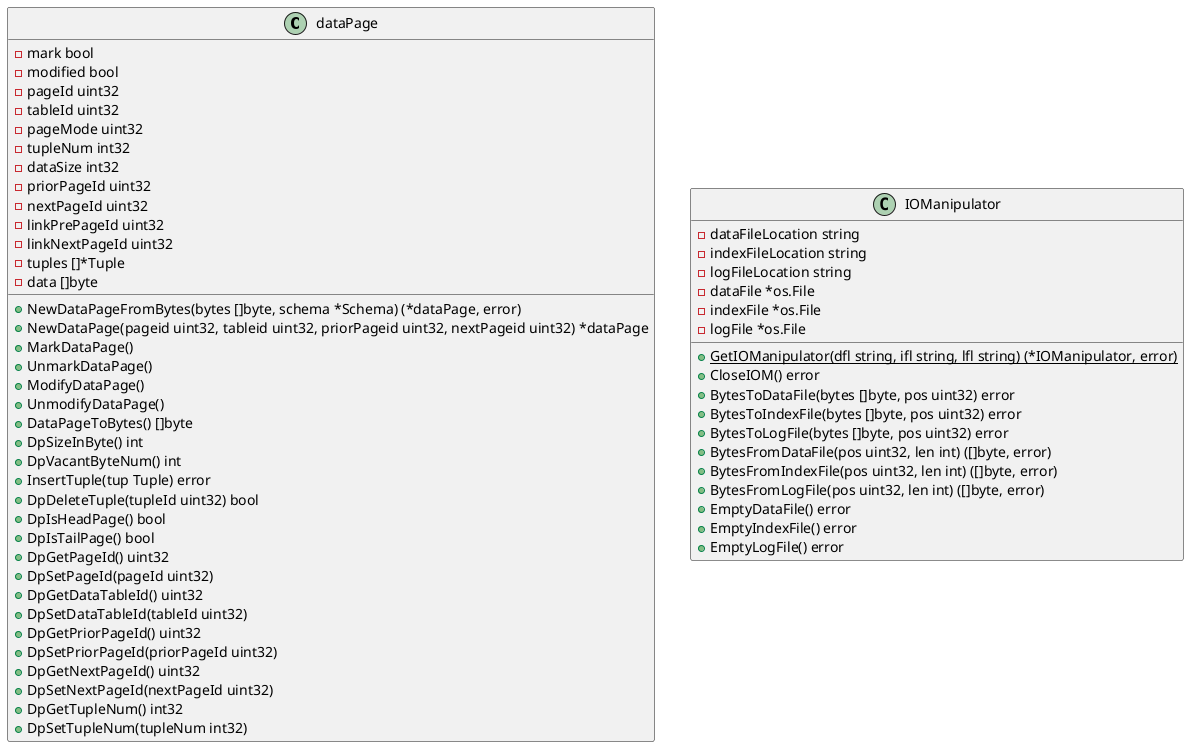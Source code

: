 @startuml

class dataPage {
    -mark bool
    -modified bool
    -pageId uint32
    -tableId uint32
    -pageMode uint32
    -tupleNum int32
    -dataSize int32
    -priorPageId uint32
    -nextPageId uint32
    -linkPrePageId uint32
    -linkNextPageId uint32
    -tuples []*Tuple
    -data []byte

    +NewDataPageFromBytes(bytes []byte, schema *Schema) (*dataPage, error)
    +NewDataPage(pageid uint32, tableid uint32, priorPageid uint32, nextPageid uint32) *dataPage
    +MarkDataPage()
    +UnmarkDataPage()
    +ModifyDataPage()
    +UnmodifyDataPage()
    +DataPageToBytes() []byte
    +DpSizeInByte() int
    +DpVacantByteNum() int
    +InsertTuple(tup Tuple) error
    +DpDeleteTuple(tupleId uint32) bool
    +DpIsHeadPage() bool
    +DpIsTailPage() bool
    +DpGetPageId() uint32
    +DpSetPageId(pageId uint32)
    +DpGetDataTableId() uint32
    +DpSetDataTableId(tableId uint32)
    +DpGetPriorPageId() uint32
    +DpSetPriorPageId(priorPageId uint32)
    +DpGetNextPageId() uint32
    +DpSetNextPageId(nextPageId uint32)
    +DpGetTupleNum() int32
    +DpSetTupleNum(tupleNum int32)
}

class IOManipulator {
    -dataFileLocation string
    -indexFileLocation string
    -logFileLocation string
    -dataFile *os.File
    -indexFile *os.File
    -logFile *os.File

    +{static} GetIOManipulator(dfl string, ifl string, lfl string) (*IOManipulator, error)
    +CloseIOM() error
    +BytesToDataFile(bytes []byte, pos uint32) error
    +BytesToIndexFile(bytes []byte, pos uint32) error
    +BytesToLogFile(bytes []byte, pos uint32) error
    +BytesFromDataFile(pos uint32, len int) ([]byte, error)
    +BytesFromIndexFile(pos uint32, len int) ([]byte, error)
    +BytesFromLogFile(pos uint32, len int) ([]byte, error)
    +EmptyDataFile() error
    +EmptyIndexFile() error
    +EmptyLogFile() error
}


@enduml